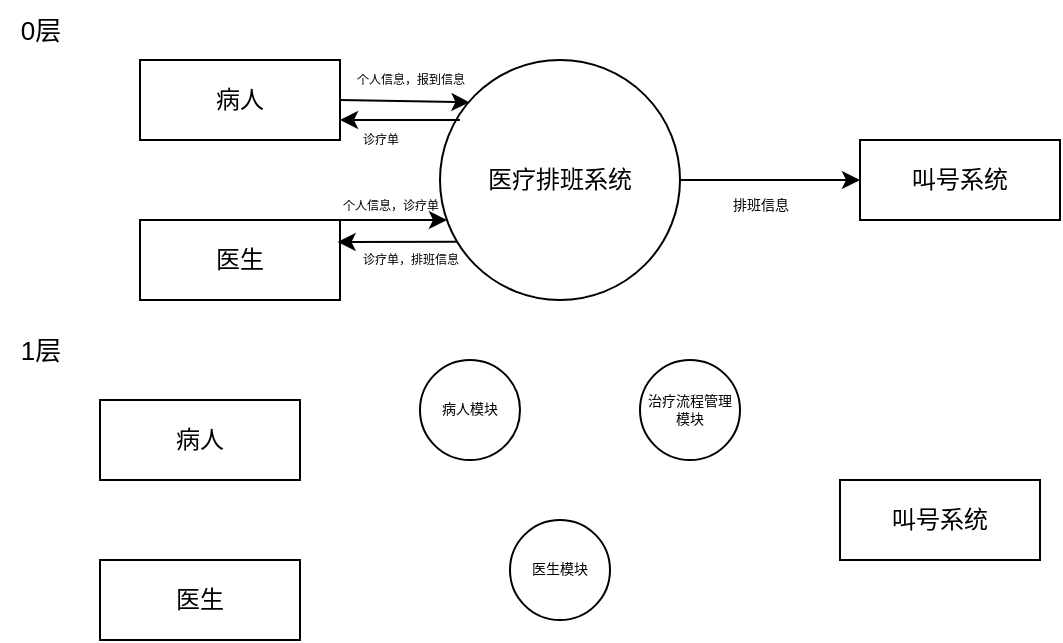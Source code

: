<mxfile>
    <diagram id="0EtHq9R6iQl5TgzgJTzp" name="第 1 页">
        <mxGraphModel dx="383" dy="290" grid="1" gridSize="10" guides="1" tooltips="1" connect="1" arrows="1" fold="1" page="1" pageScale="1" pageWidth="827" pageHeight="1169" math="0" shadow="0">
            <root>
                <mxCell id="0"/>
                <mxCell id="1" parent="0"/>
                <mxCell id="8" style="edgeStyle=none;html=1;exitX=1;exitY=0.5;exitDx=0;exitDy=0;entryX=0.912;entryY=1.038;entryDx=0;entryDy=0;entryPerimeter=0;" edge="1" parent="1" source="2">
                    <mxGeometry relative="1" as="geometry">
                        <mxPoint x="244.72" y="61.14" as="targetPoint"/>
                    </mxGeometry>
                </mxCell>
                <mxCell id="2" value="病人" style="rounded=0;whiteSpace=wrap;html=1;" vertex="1" parent="1">
                    <mxGeometry x="80" y="40" width="100" height="40" as="geometry"/>
                </mxCell>
                <mxCell id="9" style="edgeStyle=none;html=1;exitX=1;exitY=0;exitDx=0;exitDy=0;entryX=0.029;entryY=0.667;entryDx=0;entryDy=0;entryPerimeter=0;" edge="1" parent="1" source="3" target="7">
                    <mxGeometry relative="1" as="geometry">
                        <mxPoint x="230" y="100" as="targetPoint"/>
                        <Array as="points">
                            <mxPoint x="210" y="120"/>
                        </Array>
                    </mxGeometry>
                </mxCell>
                <mxCell id="3" value="医生" style="rounded=0;whiteSpace=wrap;html=1;" vertex="1" parent="1">
                    <mxGeometry x="80" y="120" width="100" height="40" as="geometry"/>
                </mxCell>
                <mxCell id="4" value="叫号系统" style="rounded=0;whiteSpace=wrap;html=1;" vertex="1" parent="1">
                    <mxGeometry x="440" y="80" width="100" height="40" as="geometry"/>
                </mxCell>
                <mxCell id="10" style="edgeStyle=none;html=1;exitX=1;exitY=0.5;exitDx=0;exitDy=0;entryX=0;entryY=0.5;entryDx=0;entryDy=0;" edge="1" parent="1" source="7" target="4">
                    <mxGeometry relative="1" as="geometry"/>
                </mxCell>
                <mxCell id="7" value="医疗排班系统" style="ellipse;whiteSpace=wrap;html=1;aspect=fixed;" vertex="1" parent="1">
                    <mxGeometry x="230" y="40" width="120" height="120" as="geometry"/>
                </mxCell>
                <mxCell id="19" value="" style="endArrow=classic;html=1;fontSize=8;entryX=1;entryY=0.75;entryDx=0;entryDy=0;exitX=0.083;exitY=0.25;exitDx=0;exitDy=0;exitPerimeter=0;" edge="1" parent="1" source="7" target="2">
                    <mxGeometry width="50" height="50" relative="1" as="geometry">
                        <mxPoint x="240" y="120" as="sourcePoint"/>
                        <mxPoint x="290" y="70" as="targetPoint"/>
                    </mxGeometry>
                </mxCell>
                <mxCell id="22" value="" style="endArrow=classic;html=1;fontSize=8;exitX=0.072;exitY=0.757;exitDx=0;exitDy=0;exitPerimeter=0;entryX=0.988;entryY=0.275;entryDx=0;entryDy=0;entryPerimeter=0;" edge="1" parent="1" source="7" target="3">
                    <mxGeometry width="50" height="50" relative="1" as="geometry">
                        <mxPoint x="200" y="150" as="sourcePoint"/>
                        <mxPoint x="220" y="131" as="targetPoint"/>
                    </mxGeometry>
                </mxCell>
                <mxCell id="24" value="&lt;font style=&quot;font-size: 13px;&quot;&gt;0层&lt;/font&gt;" style="text;html=1;align=center;verticalAlign=middle;resizable=0;points=[];autosize=1;strokeColor=none;fillColor=none;fontSize=8;" vertex="1" parent="1">
                    <mxGeometry x="10" y="10" width="40" height="30" as="geometry"/>
                </mxCell>
                <mxCell id="25" value="&lt;font style=&quot;font-size: 13px;&quot;&gt;1层&lt;/font&gt;" style="text;html=1;align=center;verticalAlign=middle;resizable=0;points=[];autosize=1;strokeColor=none;fillColor=none;fontSize=8;" vertex="1" parent="1">
                    <mxGeometry x="10" y="170" width="40" height="30" as="geometry"/>
                </mxCell>
                <mxCell id="26" value="&lt;font style=&quot;font-size: 7px;&quot;&gt;排班信息&lt;/font&gt;" style="text;html=1;align=center;verticalAlign=middle;resizable=0;points=[];autosize=1;strokeColor=none;fillColor=none;fontSize=13;" vertex="1" parent="1">
                    <mxGeometry x="365" y="95" width="50" height="30" as="geometry"/>
                </mxCell>
                <mxCell id="27" value="&lt;font style=&quot;font-size: 6px;&quot;&gt;个人信息，诊疗单&lt;/font&gt;" style="text;html=1;align=center;verticalAlign=middle;resizable=0;points=[];autosize=1;strokeColor=none;fillColor=none;fontSize=13;" vertex="1" parent="1">
                    <mxGeometry x="170" y="95" width="70" height="30" as="geometry"/>
                </mxCell>
                <mxCell id="28" value="诊疗单，排班信息" style="text;html=1;align=center;verticalAlign=middle;resizable=0;points=[];autosize=1;strokeColor=none;fillColor=none;fontSize=6;" vertex="1" parent="1">
                    <mxGeometry x="180" y="130" width="70" height="20" as="geometry"/>
                </mxCell>
                <mxCell id="29" value="个人信息，报到信息" style="text;html=1;align=center;verticalAlign=middle;resizable=0;points=[];autosize=1;strokeColor=none;fillColor=none;fontSize=6;" vertex="1" parent="1">
                    <mxGeometry x="175" y="40" width="80" height="20" as="geometry"/>
                </mxCell>
                <mxCell id="30" value="诊疗单" style="text;html=1;align=center;verticalAlign=middle;resizable=0;points=[];autosize=1;strokeColor=none;fillColor=none;fontSize=6;" vertex="1" parent="1">
                    <mxGeometry x="180" y="70" width="40" height="20" as="geometry"/>
                </mxCell>
                <mxCell id="31" value="病人" style="rounded=0;whiteSpace=wrap;html=1;" vertex="1" parent="1">
                    <mxGeometry x="60" y="210" width="100" height="40" as="geometry"/>
                </mxCell>
                <mxCell id="32" value="医生" style="rounded=0;whiteSpace=wrap;html=1;" vertex="1" parent="1">
                    <mxGeometry x="60" y="290" width="100" height="40" as="geometry"/>
                </mxCell>
                <mxCell id="33" value="叫号系统" style="rounded=0;whiteSpace=wrap;html=1;" vertex="1" parent="1">
                    <mxGeometry x="430" y="250" width="100" height="40" as="geometry"/>
                </mxCell>
                <mxCell id="34" value="病人模块" style="ellipse;whiteSpace=wrap;html=1;aspect=fixed;fontSize=7;" vertex="1" parent="1">
                    <mxGeometry x="220" y="190" width="50" height="50" as="geometry"/>
                </mxCell>
                <mxCell id="35" value="医生模块" style="ellipse;whiteSpace=wrap;html=1;aspect=fixed;fontSize=7;" vertex="1" parent="1">
                    <mxGeometry x="265" y="270" width="50" height="50" as="geometry"/>
                </mxCell>
                <mxCell id="36" value="治疗流程管理模块" style="ellipse;whiteSpace=wrap;html=1;aspect=fixed;fontSize=7;" vertex="1" parent="1">
                    <mxGeometry x="330" y="190" width="50" height="50" as="geometry"/>
                </mxCell>
            </root>
        </mxGraphModel>
    </diagram>
</mxfile>